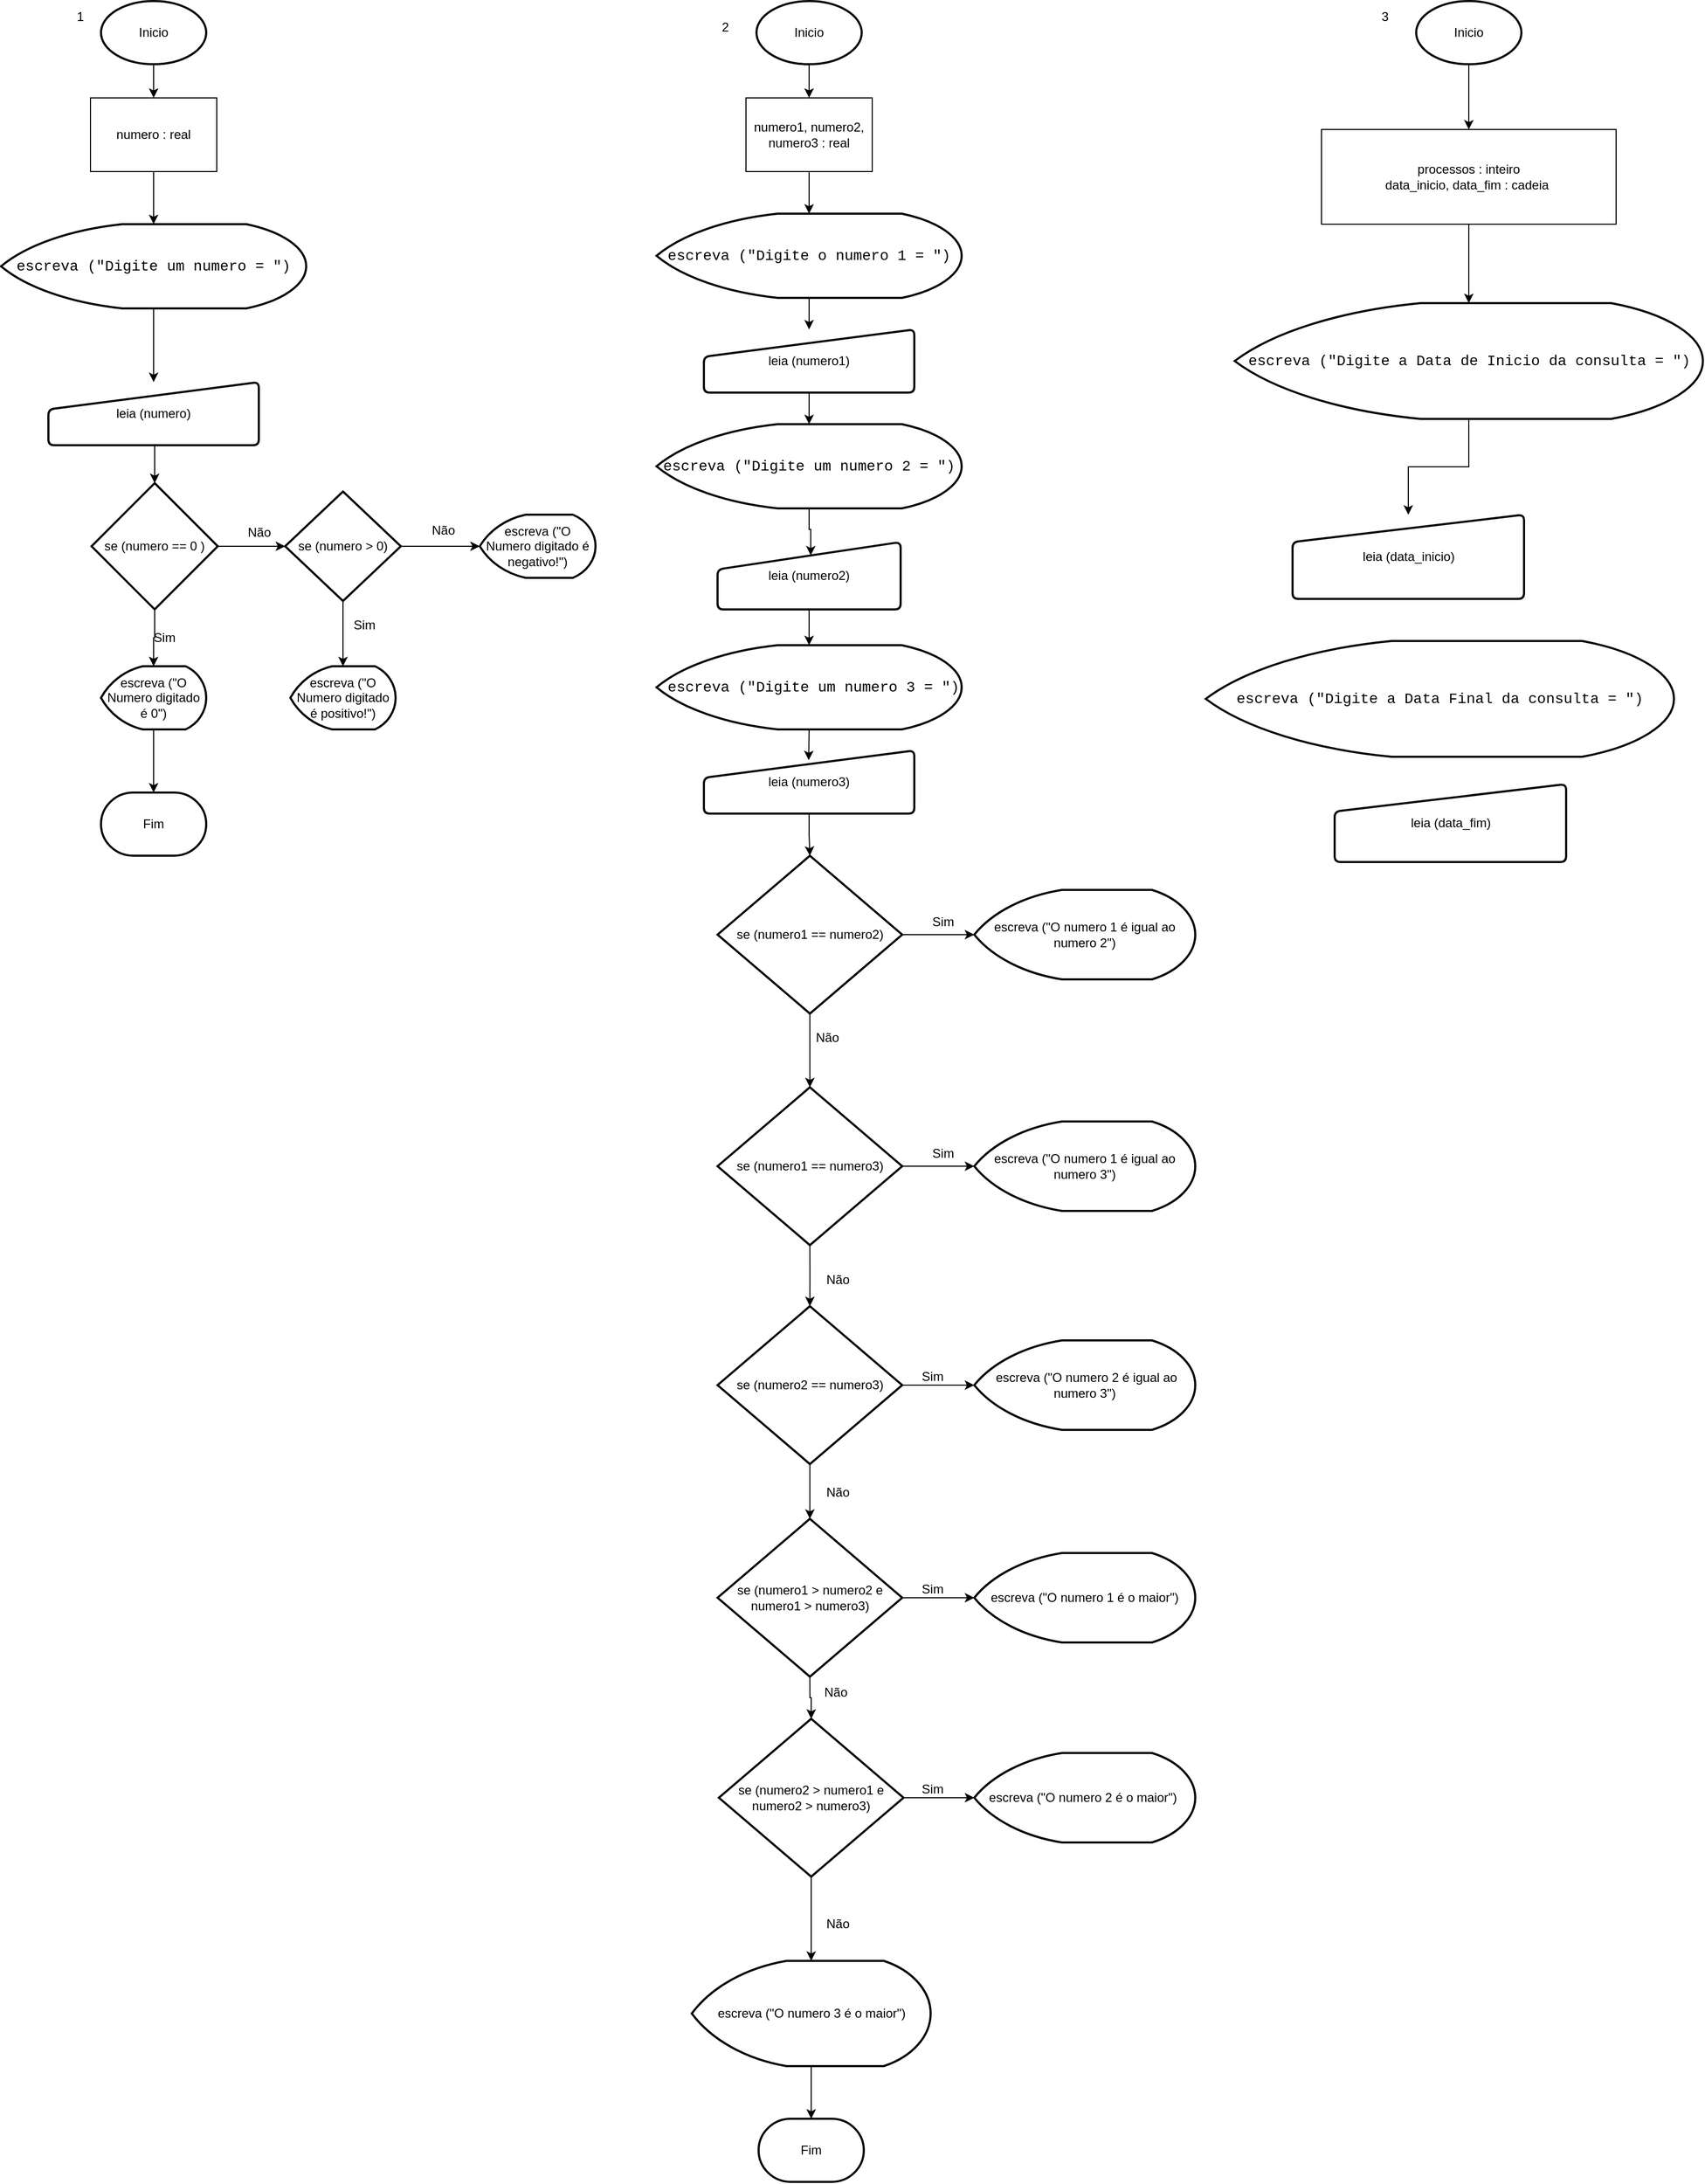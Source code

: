 <mxfile version="24.2.2" type="device">
  <diagram name="Página-1" id="OefoMrmINxVG6hjMuX8l">
    <mxGraphModel dx="3566" dy="2209" grid="1" gridSize="10" guides="1" tooltips="1" connect="1" arrows="1" fold="1" page="1" pageScale="1" pageWidth="827" pageHeight="1169" math="0" shadow="0">
      <root>
        <mxCell id="0" />
        <mxCell id="1" parent="0" />
        <mxCell id="QhTvutQkyfnj39v5ilMB-8" style="edgeStyle=orthogonalEdgeStyle;rounded=0;orthogonalLoop=1;jettySize=auto;html=1;exitX=0.5;exitY=1;exitDx=0;exitDy=0;exitPerimeter=0;entryX=0.5;entryY=0;entryDx=0;entryDy=0;" edge="1" parent="1" source="QhTvutQkyfnj39v5ilMB-1" target="QhTvutQkyfnj39v5ilMB-4">
          <mxGeometry relative="1" as="geometry" />
        </mxCell>
        <mxCell id="QhTvutQkyfnj39v5ilMB-1" value="Inicio" style="strokeWidth=2;html=1;shape=mxgraph.flowchart.start_1;whiteSpace=wrap;" vertex="1" parent="1">
          <mxGeometry x="-800" y="-1162" width="100" height="60" as="geometry" />
        </mxCell>
        <mxCell id="QhTvutQkyfnj39v5ilMB-2" value="1" style="text;html=1;align=center;verticalAlign=middle;resizable=0;points=[];autosize=1;strokeColor=none;fillColor=none;" vertex="1" parent="1">
          <mxGeometry x="-835" y="-1162" width="30" height="30" as="geometry" />
        </mxCell>
        <mxCell id="QhTvutQkyfnj39v5ilMB-4" value="numero : real" style="rounded=0;whiteSpace=wrap;html=1;" vertex="1" parent="1">
          <mxGeometry x="-810" y="-1070" width="120" height="70" as="geometry" />
        </mxCell>
        <mxCell id="QhTvutQkyfnj39v5ilMB-10" style="edgeStyle=orthogonalEdgeStyle;rounded=0;orthogonalLoop=1;jettySize=auto;html=1;exitX=0.5;exitY=1;exitDx=0;exitDy=0;exitPerimeter=0;entryX=0.5;entryY=0;entryDx=0;entryDy=0;" edge="1" parent="1" source="QhTvutQkyfnj39v5ilMB-5" target="QhTvutQkyfnj39v5ilMB-7">
          <mxGeometry relative="1" as="geometry" />
        </mxCell>
        <mxCell id="QhTvutQkyfnj39v5ilMB-5" value="&lt;div style=&quot;font-family: Consolas, &amp;quot;Courier New&amp;quot;, monospace; font-size: 14px; line-height: 19px; white-space: pre;&quot;&gt;&lt;span style=&quot;background-color: rgb(255, 255, 255);&quot;&gt;escreva (&quot;Digite um numero = &quot;)&lt;/span&gt;&lt;/div&gt;" style="strokeWidth=2;html=1;shape=mxgraph.flowchart.display;whiteSpace=wrap;" vertex="1" parent="1">
          <mxGeometry x="-895" y="-950" width="290" height="80" as="geometry" />
        </mxCell>
        <mxCell id="QhTvutQkyfnj39v5ilMB-7" value="leia (numero)" style="html=1;strokeWidth=2;shape=manualInput;whiteSpace=wrap;rounded=1;size=26;arcSize=11;" vertex="1" parent="1">
          <mxGeometry x="-850" y="-800" width="200" height="60" as="geometry" />
        </mxCell>
        <mxCell id="QhTvutQkyfnj39v5ilMB-9" style="edgeStyle=orthogonalEdgeStyle;rounded=0;orthogonalLoop=1;jettySize=auto;html=1;entryX=0.5;entryY=0;entryDx=0;entryDy=0;entryPerimeter=0;" edge="1" parent="1" source="QhTvutQkyfnj39v5ilMB-4" target="QhTvutQkyfnj39v5ilMB-5">
          <mxGeometry relative="1" as="geometry" />
        </mxCell>
        <mxCell id="QhTvutQkyfnj39v5ilMB-16" style="edgeStyle=orthogonalEdgeStyle;rounded=0;orthogonalLoop=1;jettySize=auto;html=1;exitX=0.5;exitY=1;exitDx=0;exitDy=0;exitPerimeter=0;" edge="1" parent="1" source="QhTvutQkyfnj39v5ilMB-13" target="QhTvutQkyfnj39v5ilMB-14">
          <mxGeometry relative="1" as="geometry" />
        </mxCell>
        <mxCell id="QhTvutQkyfnj39v5ilMB-13" value="se (numero == 0 )" style="strokeWidth=2;html=1;shape=mxgraph.flowchart.decision;whiteSpace=wrap;" vertex="1" parent="1">
          <mxGeometry x="-809" y="-704" width="120" height="120" as="geometry" />
        </mxCell>
        <mxCell id="QhTvutQkyfnj39v5ilMB-14" value="escreva (&quot;O Numero digitado é 0&quot;)" style="strokeWidth=2;html=1;shape=mxgraph.flowchart.display;whiteSpace=wrap;" vertex="1" parent="1">
          <mxGeometry x="-800" y="-530" width="100" height="60" as="geometry" />
        </mxCell>
        <mxCell id="QhTvutQkyfnj39v5ilMB-15" style="edgeStyle=orthogonalEdgeStyle;rounded=0;orthogonalLoop=1;jettySize=auto;html=1;exitX=0.5;exitY=1;exitDx=0;exitDy=0;entryX=0.5;entryY=0;entryDx=0;entryDy=0;entryPerimeter=0;" edge="1" parent="1" source="QhTvutQkyfnj39v5ilMB-7" target="QhTvutQkyfnj39v5ilMB-13">
          <mxGeometry relative="1" as="geometry" />
        </mxCell>
        <mxCell id="QhTvutQkyfnj39v5ilMB-17" value="Fim" style="strokeWidth=2;html=1;shape=mxgraph.flowchart.terminator;whiteSpace=wrap;" vertex="1" parent="1">
          <mxGeometry x="-800" y="-410" width="100" height="60" as="geometry" />
        </mxCell>
        <mxCell id="QhTvutQkyfnj39v5ilMB-18" style="edgeStyle=orthogonalEdgeStyle;rounded=0;orthogonalLoop=1;jettySize=auto;html=1;exitX=0.5;exitY=1;exitDx=0;exitDy=0;exitPerimeter=0;entryX=0.5;entryY=0;entryDx=0;entryDy=0;entryPerimeter=0;" edge="1" parent="1" source="QhTvutQkyfnj39v5ilMB-14" target="QhTvutQkyfnj39v5ilMB-17">
          <mxGeometry relative="1" as="geometry" />
        </mxCell>
        <mxCell id="QhTvutQkyfnj39v5ilMB-21" value="Sim" style="text;html=1;align=center;verticalAlign=middle;resizable=0;points=[];autosize=1;strokeColor=none;fillColor=none;" vertex="1" parent="1">
          <mxGeometry x="-760" y="-572" width="40" height="30" as="geometry" />
        </mxCell>
        <mxCell id="QhTvutQkyfnj39v5ilMB-22" value="Não" style="text;html=1;align=center;verticalAlign=middle;resizable=0;points=[];autosize=1;strokeColor=none;fillColor=none;" vertex="1" parent="1">
          <mxGeometry x="-675" y="-672" width="50" height="30" as="geometry" />
        </mxCell>
        <mxCell id="QhTvutQkyfnj39v5ilMB-23" value="se (numero &amp;gt; 0)" style="strokeWidth=2;html=1;shape=mxgraph.flowchart.decision;whiteSpace=wrap;" vertex="1" parent="1">
          <mxGeometry x="-625" y="-696" width="110" height="104" as="geometry" />
        </mxCell>
        <mxCell id="QhTvutQkyfnj39v5ilMB-25" style="edgeStyle=orthogonalEdgeStyle;rounded=0;orthogonalLoop=1;jettySize=auto;html=1;exitX=1;exitY=0.5;exitDx=0;exitDy=0;exitPerimeter=0;entryX=0;entryY=0.5;entryDx=0;entryDy=0;entryPerimeter=0;" edge="1" parent="1" source="QhTvutQkyfnj39v5ilMB-13" target="QhTvutQkyfnj39v5ilMB-23">
          <mxGeometry relative="1" as="geometry" />
        </mxCell>
        <mxCell id="QhTvutQkyfnj39v5ilMB-26" value="escreva (&quot;O Numero digitado é negativo!&quot;)" style="strokeWidth=2;html=1;shape=mxgraph.flowchart.display;whiteSpace=wrap;" vertex="1" parent="1">
          <mxGeometry x="-440" y="-674" width="110" height="60" as="geometry" />
        </mxCell>
        <mxCell id="QhTvutQkyfnj39v5ilMB-28" value="escreva (&quot;O Numero digitado é positivo!&quot;)" style="strokeWidth=2;html=1;shape=mxgraph.flowchart.display;whiteSpace=wrap;" vertex="1" parent="1">
          <mxGeometry x="-620" y="-530" width="100" height="60" as="geometry" />
        </mxCell>
        <mxCell id="QhTvutQkyfnj39v5ilMB-29" style="edgeStyle=orthogonalEdgeStyle;rounded=0;orthogonalLoop=1;jettySize=auto;html=1;exitX=0.5;exitY=1;exitDx=0;exitDy=0;exitPerimeter=0;entryX=0.5;entryY=0;entryDx=0;entryDy=0;entryPerimeter=0;" edge="1" parent="1" source="QhTvutQkyfnj39v5ilMB-23" target="QhTvutQkyfnj39v5ilMB-28">
          <mxGeometry relative="1" as="geometry" />
        </mxCell>
        <mxCell id="QhTvutQkyfnj39v5ilMB-30" style="edgeStyle=orthogonalEdgeStyle;rounded=0;orthogonalLoop=1;jettySize=auto;html=1;exitX=1;exitY=0.5;exitDx=0;exitDy=0;exitPerimeter=0;entryX=0;entryY=0.5;entryDx=0;entryDy=0;entryPerimeter=0;" edge="1" parent="1" source="QhTvutQkyfnj39v5ilMB-23" target="QhTvutQkyfnj39v5ilMB-26">
          <mxGeometry relative="1" as="geometry" />
        </mxCell>
        <mxCell id="QhTvutQkyfnj39v5ilMB-31" value="Sim" style="text;html=1;align=center;verticalAlign=middle;resizable=0;points=[];autosize=1;strokeColor=none;fillColor=none;" vertex="1" parent="1">
          <mxGeometry x="-570" y="-584" width="40" height="30" as="geometry" />
        </mxCell>
        <mxCell id="QhTvutQkyfnj39v5ilMB-32" value="Não" style="text;html=1;align=center;verticalAlign=middle;resizable=0;points=[];autosize=1;strokeColor=none;fillColor=none;" vertex="1" parent="1">
          <mxGeometry x="-500" y="-674" width="50" height="30" as="geometry" />
        </mxCell>
        <mxCell id="QhTvutQkyfnj39v5ilMB-33" value="2" style="text;html=1;align=center;verticalAlign=middle;resizable=0;points=[];autosize=1;strokeColor=none;fillColor=none;" vertex="1" parent="1">
          <mxGeometry x="-222" y="-1152" width="30" height="30" as="geometry" />
        </mxCell>
        <mxCell id="QhTvutQkyfnj39v5ilMB-41" style="edgeStyle=orthogonalEdgeStyle;rounded=0;orthogonalLoop=1;jettySize=auto;html=1;exitX=0.5;exitY=1;exitDx=0;exitDy=0;exitPerimeter=0;entryX=0.5;entryY=0;entryDx=0;entryDy=0;" edge="1" parent="1" source="QhTvutQkyfnj39v5ilMB-34" target="QhTvutQkyfnj39v5ilMB-36">
          <mxGeometry relative="1" as="geometry" />
        </mxCell>
        <mxCell id="QhTvutQkyfnj39v5ilMB-34" value="Inicio" style="strokeWidth=2;html=1;shape=mxgraph.flowchart.start_1;whiteSpace=wrap;" vertex="1" parent="1">
          <mxGeometry x="-177" y="-1162" width="100" height="60" as="geometry" />
        </mxCell>
        <mxCell id="QhTvutQkyfnj39v5ilMB-36" value="numero1, numero2, numero3 : real" style="rounded=0;whiteSpace=wrap;html=1;" vertex="1" parent="1">
          <mxGeometry x="-187" y="-1070" width="120" height="70" as="geometry" />
        </mxCell>
        <mxCell id="QhTvutQkyfnj39v5ilMB-51" style="edgeStyle=orthogonalEdgeStyle;rounded=0;orthogonalLoop=1;jettySize=auto;html=1;exitX=0.5;exitY=1;exitDx=0;exitDy=0;exitPerimeter=0;entryX=0.5;entryY=0;entryDx=0;entryDy=0;" edge="1" parent="1" source="QhTvutQkyfnj39v5ilMB-38" target="QhTvutQkyfnj39v5ilMB-39">
          <mxGeometry relative="1" as="geometry" />
        </mxCell>
        <mxCell id="QhTvutQkyfnj39v5ilMB-38" value="&lt;div style=&quot;line-height: 19px;&quot;&gt;&lt;font face=&quot;Consolas, Courier New, monospace&quot;&gt;&lt;span style=&quot;font-size: 14px; white-space: pre;&quot;&gt;escreva (&quot;Digite o numero 1 = &quot;)&lt;/span&gt;&lt;/font&gt;&lt;br&gt;&lt;/div&gt;" style="strokeWidth=2;html=1;shape=mxgraph.flowchart.display;whiteSpace=wrap;" vertex="1" parent="1">
          <mxGeometry x="-272" y="-960" width="290" height="80" as="geometry" />
        </mxCell>
        <mxCell id="QhTvutQkyfnj39v5ilMB-39" value="leia (numero1)" style="html=1;strokeWidth=2;shape=manualInput;whiteSpace=wrap;rounded=1;size=26;arcSize=11;" vertex="1" parent="1">
          <mxGeometry x="-227" y="-850" width="200" height="60" as="geometry" />
        </mxCell>
        <mxCell id="QhTvutQkyfnj39v5ilMB-40" style="edgeStyle=orthogonalEdgeStyle;rounded=0;orthogonalLoop=1;jettySize=auto;html=1;entryX=0.5;entryY=0;entryDx=0;entryDy=0;entryPerimeter=0;" edge="1" parent="1" source="QhTvutQkyfnj39v5ilMB-36" target="QhTvutQkyfnj39v5ilMB-38">
          <mxGeometry relative="1" as="geometry" />
        </mxCell>
        <mxCell id="QhTvutQkyfnj39v5ilMB-43" value="&lt;div style=&quot;line-height: 19px;&quot;&gt;&lt;font face=&quot;Consolas, Courier New, monospace&quot;&gt;&lt;span style=&quot;font-size: 14px; white-space: pre;&quot;&gt;escreva (&quot;Digite um numero 2 = &quot;)&lt;/span&gt;&lt;/font&gt;&lt;br&gt;&lt;/div&gt;" style="strokeWidth=2;html=1;shape=mxgraph.flowchart.display;whiteSpace=wrap;" vertex="1" parent="1">
          <mxGeometry x="-272" y="-760" width="290" height="80" as="geometry" />
        </mxCell>
        <mxCell id="QhTvutQkyfnj39v5ilMB-44" value="leia (numero2)" style="html=1;strokeWidth=2;shape=manualInput;whiteSpace=wrap;rounded=1;size=26;arcSize=11;" vertex="1" parent="1">
          <mxGeometry x="-214" y="-648" width="174" height="64" as="geometry" />
        </mxCell>
        <mxCell id="QhTvutQkyfnj39v5ilMB-49" value="&lt;div style=&quot;line-height: 19px;&quot;&gt;&lt;font face=&quot;Consolas, Courier New, monospace&quot;&gt;&lt;span style=&quot;font-size: 14px; white-space: pre;&quot;&gt; escreva (&quot;Digite um numero 3 = &quot;)&lt;/span&gt;&lt;/font&gt;&lt;br&gt;&lt;/div&gt;" style="strokeWidth=2;html=1;shape=mxgraph.flowchart.display;whiteSpace=wrap;" vertex="1" parent="1">
          <mxGeometry x="-272" y="-550" width="290" height="80" as="geometry" />
        </mxCell>
        <mxCell id="QhTvutQkyfnj39v5ilMB-50" value="leia (numero3)" style="html=1;strokeWidth=2;shape=manualInput;whiteSpace=wrap;rounded=1;size=26;arcSize=11;" vertex="1" parent="1">
          <mxGeometry x="-227" y="-450" width="200" height="60" as="geometry" />
        </mxCell>
        <mxCell id="QhTvutQkyfnj39v5ilMB-52" style="edgeStyle=orthogonalEdgeStyle;rounded=0;orthogonalLoop=1;jettySize=auto;html=1;exitX=0.5;exitY=1;exitDx=0;exitDy=0;entryX=0.5;entryY=0;entryDx=0;entryDy=0;entryPerimeter=0;" edge="1" parent="1" source="QhTvutQkyfnj39v5ilMB-39" target="QhTvutQkyfnj39v5ilMB-43">
          <mxGeometry relative="1" as="geometry" />
        </mxCell>
        <mxCell id="QhTvutQkyfnj39v5ilMB-53" style="edgeStyle=orthogonalEdgeStyle;rounded=0;orthogonalLoop=1;jettySize=auto;html=1;exitX=0.5;exitY=1;exitDx=0;exitDy=0;exitPerimeter=0;entryX=0.509;entryY=0.198;entryDx=0;entryDy=0;entryPerimeter=0;" edge="1" parent="1" source="QhTvutQkyfnj39v5ilMB-43" target="QhTvutQkyfnj39v5ilMB-44">
          <mxGeometry relative="1" as="geometry" />
        </mxCell>
        <mxCell id="QhTvutQkyfnj39v5ilMB-54" style="edgeStyle=orthogonalEdgeStyle;rounded=0;orthogonalLoop=1;jettySize=auto;html=1;exitX=0.5;exitY=1;exitDx=0;exitDy=0;entryX=0.5;entryY=0;entryDx=0;entryDy=0;entryPerimeter=0;" edge="1" parent="1" source="QhTvutQkyfnj39v5ilMB-44" target="QhTvutQkyfnj39v5ilMB-49">
          <mxGeometry relative="1" as="geometry" />
        </mxCell>
        <mxCell id="QhTvutQkyfnj39v5ilMB-56" style="edgeStyle=orthogonalEdgeStyle;rounded=0;orthogonalLoop=1;jettySize=auto;html=1;exitX=0.5;exitY=1;exitDx=0;exitDy=0;exitPerimeter=0;entryX=0.498;entryY=0.154;entryDx=0;entryDy=0;entryPerimeter=0;" edge="1" parent="1" source="QhTvutQkyfnj39v5ilMB-49" target="QhTvutQkyfnj39v5ilMB-50">
          <mxGeometry relative="1" as="geometry" />
        </mxCell>
        <mxCell id="QhTvutQkyfnj39v5ilMB-59" style="edgeStyle=orthogonalEdgeStyle;rounded=0;orthogonalLoop=1;jettySize=auto;html=1;exitX=1;exitY=0.5;exitDx=0;exitDy=0;exitPerimeter=0;" edge="1" parent="1" source="QhTvutQkyfnj39v5ilMB-57" target="QhTvutQkyfnj39v5ilMB-58">
          <mxGeometry relative="1" as="geometry" />
        </mxCell>
        <mxCell id="QhTvutQkyfnj39v5ilMB-57" value="se (numero1 == numero2)" style="strokeWidth=2;html=1;shape=mxgraph.flowchart.decision;whiteSpace=wrap;" vertex="1" parent="1">
          <mxGeometry x="-214" y="-350" width="175.5" height="150" as="geometry" />
        </mxCell>
        <mxCell id="QhTvutQkyfnj39v5ilMB-58" value="escreva (&quot;O numero 1 é igual ao numero 2&quot;)" style="strokeWidth=2;html=1;shape=mxgraph.flowchart.display;whiteSpace=wrap;" vertex="1" parent="1">
          <mxGeometry x="30" y="-317.5" width="210" height="85" as="geometry" />
        </mxCell>
        <mxCell id="QhTvutQkyfnj39v5ilMB-60" value="Sim" style="text;html=1;align=center;verticalAlign=middle;resizable=0;points=[];autosize=1;strokeColor=none;fillColor=none;" vertex="1" parent="1">
          <mxGeometry x="-20" y="-302" width="40" height="30" as="geometry" />
        </mxCell>
        <mxCell id="QhTvutQkyfnj39v5ilMB-61" style="edgeStyle=orthogonalEdgeStyle;rounded=0;orthogonalLoop=1;jettySize=auto;html=1;exitX=1;exitY=0.5;exitDx=0;exitDy=0;exitPerimeter=0;" edge="1" parent="1" source="QhTvutQkyfnj39v5ilMB-62" target="QhTvutQkyfnj39v5ilMB-63">
          <mxGeometry relative="1" as="geometry" />
        </mxCell>
        <mxCell id="QhTvutQkyfnj39v5ilMB-71" style="edgeStyle=orthogonalEdgeStyle;rounded=0;orthogonalLoop=1;jettySize=auto;html=1;exitX=0.5;exitY=1;exitDx=0;exitDy=0;exitPerimeter=0;" edge="1" parent="1" source="QhTvutQkyfnj39v5ilMB-62" target="QhTvutQkyfnj39v5ilMB-66">
          <mxGeometry relative="1" as="geometry" />
        </mxCell>
        <mxCell id="QhTvutQkyfnj39v5ilMB-62" value="se (numero1 == numero3)" style="strokeWidth=2;html=1;shape=mxgraph.flowchart.decision;whiteSpace=wrap;" vertex="1" parent="1">
          <mxGeometry x="-214" y="-130" width="175.5" height="150" as="geometry" />
        </mxCell>
        <mxCell id="QhTvutQkyfnj39v5ilMB-63" value="escreva (&quot;O numero 1 é igual ao numero 3&quot;)" style="strokeWidth=2;html=1;shape=mxgraph.flowchart.display;whiteSpace=wrap;" vertex="1" parent="1">
          <mxGeometry x="30" y="-97.5" width="210" height="85" as="geometry" />
        </mxCell>
        <mxCell id="QhTvutQkyfnj39v5ilMB-64" value="Sim" style="text;html=1;align=center;verticalAlign=middle;resizable=0;points=[];autosize=1;strokeColor=none;fillColor=none;" vertex="1" parent="1">
          <mxGeometry x="-20" y="-82" width="40" height="30" as="geometry" />
        </mxCell>
        <mxCell id="QhTvutQkyfnj39v5ilMB-65" style="edgeStyle=orthogonalEdgeStyle;rounded=0;orthogonalLoop=1;jettySize=auto;html=1;exitX=1;exitY=0.5;exitDx=0;exitDy=0;exitPerimeter=0;" edge="1" parent="1" source="QhTvutQkyfnj39v5ilMB-66" target="QhTvutQkyfnj39v5ilMB-67">
          <mxGeometry relative="1" as="geometry" />
        </mxCell>
        <mxCell id="QhTvutQkyfnj39v5ilMB-66" value="se (numero2 == numero3)" style="strokeWidth=2;html=1;shape=mxgraph.flowchart.decision;whiteSpace=wrap;" vertex="1" parent="1">
          <mxGeometry x="-214" y="78" width="175.5" height="150" as="geometry" />
        </mxCell>
        <mxCell id="QhTvutQkyfnj39v5ilMB-67" value="&amp;nbsp;escreva (&quot;O numero 2 é igual ao numero 3&quot;)" style="strokeWidth=2;html=1;shape=mxgraph.flowchart.display;whiteSpace=wrap;" vertex="1" parent="1">
          <mxGeometry x="30" y="110.5" width="210" height="85" as="geometry" />
        </mxCell>
        <mxCell id="QhTvutQkyfnj39v5ilMB-68" value="Sim" style="text;html=1;align=center;verticalAlign=middle;resizable=0;points=[];autosize=1;strokeColor=none;fillColor=none;" vertex="1" parent="1">
          <mxGeometry x="-30" y="130" width="40" height="30" as="geometry" />
        </mxCell>
        <mxCell id="QhTvutQkyfnj39v5ilMB-69" style="edgeStyle=orthogonalEdgeStyle;rounded=0;orthogonalLoop=1;jettySize=auto;html=1;exitX=0.5;exitY=1;exitDx=0;exitDy=0;entryX=0.5;entryY=0;entryDx=0;entryDy=0;entryPerimeter=0;" edge="1" parent="1" source="QhTvutQkyfnj39v5ilMB-50" target="QhTvutQkyfnj39v5ilMB-57">
          <mxGeometry relative="1" as="geometry" />
        </mxCell>
        <mxCell id="QhTvutQkyfnj39v5ilMB-70" style="edgeStyle=orthogonalEdgeStyle;rounded=0;orthogonalLoop=1;jettySize=auto;html=1;exitX=0.5;exitY=1;exitDx=0;exitDy=0;exitPerimeter=0;entryX=0.5;entryY=0;entryDx=0;entryDy=0;entryPerimeter=0;" edge="1" parent="1" source="QhTvutQkyfnj39v5ilMB-57" target="QhTvutQkyfnj39v5ilMB-62">
          <mxGeometry relative="1" as="geometry" />
        </mxCell>
        <mxCell id="QhTvutQkyfnj39v5ilMB-72" value="Não" style="text;html=1;align=center;verticalAlign=middle;resizable=0;points=[];autosize=1;strokeColor=none;fillColor=none;" vertex="1" parent="1">
          <mxGeometry x="-135" y="-192" width="50" height="30" as="geometry" />
        </mxCell>
        <mxCell id="QhTvutQkyfnj39v5ilMB-73" value="Não" style="text;html=1;align=center;verticalAlign=middle;resizable=0;points=[];autosize=1;strokeColor=none;fillColor=none;" vertex="1" parent="1">
          <mxGeometry x="-125" y="38" width="50" height="30" as="geometry" />
        </mxCell>
        <mxCell id="QhTvutQkyfnj39v5ilMB-75" style="edgeStyle=orthogonalEdgeStyle;rounded=0;orthogonalLoop=1;jettySize=auto;html=1;exitX=1;exitY=0.5;exitDx=0;exitDy=0;exitPerimeter=0;" edge="1" parent="1" source="QhTvutQkyfnj39v5ilMB-76" target="QhTvutQkyfnj39v5ilMB-77">
          <mxGeometry relative="1" as="geometry" />
        </mxCell>
        <mxCell id="QhTvutQkyfnj39v5ilMB-76" value="se (numero1 &amp;gt; numero2 e numero1 &amp;gt; numero3)" style="strokeWidth=2;html=1;shape=mxgraph.flowchart.decision;whiteSpace=wrap;" vertex="1" parent="1">
          <mxGeometry x="-214" y="280" width="175.5" height="150" as="geometry" />
        </mxCell>
        <mxCell id="QhTvutQkyfnj39v5ilMB-77" value="escreva (&quot;O numero 1 é o maior&quot;)" style="strokeWidth=2;html=1;shape=mxgraph.flowchart.display;whiteSpace=wrap;" vertex="1" parent="1">
          <mxGeometry x="30" y="312.5" width="210" height="85" as="geometry" />
        </mxCell>
        <mxCell id="QhTvutQkyfnj39v5ilMB-78" value="Sim" style="text;html=1;align=center;verticalAlign=middle;resizable=0;points=[];autosize=1;strokeColor=none;fillColor=none;" vertex="1" parent="1">
          <mxGeometry x="-30" y="332" width="40" height="30" as="geometry" />
        </mxCell>
        <mxCell id="QhTvutQkyfnj39v5ilMB-79" style="edgeStyle=orthogonalEdgeStyle;rounded=0;orthogonalLoop=1;jettySize=auto;html=1;exitX=1;exitY=0.5;exitDx=0;exitDy=0;exitPerimeter=0;" edge="1" parent="1" source="QhTvutQkyfnj39v5ilMB-80" target="QhTvutQkyfnj39v5ilMB-81">
          <mxGeometry relative="1" as="geometry" />
        </mxCell>
        <mxCell id="QhTvutQkyfnj39v5ilMB-80" value="se (numero2 &amp;gt; numero1 e numero2 &amp;gt; numero3)" style="strokeWidth=2;html=1;shape=mxgraph.flowchart.decision;whiteSpace=wrap;" vertex="1" parent="1">
          <mxGeometry x="-212.75" y="470" width="175.5" height="150" as="geometry" />
        </mxCell>
        <mxCell id="QhTvutQkyfnj39v5ilMB-81" value="escreva (&quot;O numero 2 é o maior&quot;)&amp;nbsp;" style="strokeWidth=2;html=1;shape=mxgraph.flowchart.display;whiteSpace=wrap;" vertex="1" parent="1">
          <mxGeometry x="30" y="502.5" width="210" height="85" as="geometry" />
        </mxCell>
        <mxCell id="QhTvutQkyfnj39v5ilMB-82" value="Sim" style="text;html=1;align=center;verticalAlign=middle;resizable=0;points=[];autosize=1;strokeColor=none;fillColor=none;" vertex="1" parent="1">
          <mxGeometry x="-30" y="522" width="40" height="30" as="geometry" />
        </mxCell>
        <mxCell id="QhTvutQkyfnj39v5ilMB-83" value="escreva (&quot;O numero 3 é o maior&quot;)" style="strokeWidth=2;html=1;shape=mxgraph.flowchart.display;whiteSpace=wrap;" vertex="1" parent="1">
          <mxGeometry x="-238.5" y="700" width="227" height="100" as="geometry" />
        </mxCell>
        <mxCell id="QhTvutQkyfnj39v5ilMB-84" value="Fim" style="strokeWidth=2;html=1;shape=mxgraph.flowchart.terminator;whiteSpace=wrap;" vertex="1" parent="1">
          <mxGeometry x="-175" y="850" width="100" height="60" as="geometry" />
        </mxCell>
        <mxCell id="QhTvutQkyfnj39v5ilMB-85" style="edgeStyle=orthogonalEdgeStyle;rounded=0;orthogonalLoop=1;jettySize=auto;html=1;exitX=0.5;exitY=1;exitDx=0;exitDy=0;exitPerimeter=0;entryX=0.5;entryY=0;entryDx=0;entryDy=0;entryPerimeter=0;" edge="1" parent="1" source="QhTvutQkyfnj39v5ilMB-66" target="QhTvutQkyfnj39v5ilMB-76">
          <mxGeometry relative="1" as="geometry" />
        </mxCell>
        <mxCell id="QhTvutQkyfnj39v5ilMB-86" style="edgeStyle=orthogonalEdgeStyle;rounded=0;orthogonalLoop=1;jettySize=auto;html=1;exitX=0.5;exitY=1;exitDx=0;exitDy=0;exitPerimeter=0;entryX=0.5;entryY=0;entryDx=0;entryDy=0;entryPerimeter=0;" edge="1" parent="1" source="QhTvutQkyfnj39v5ilMB-76" target="QhTvutQkyfnj39v5ilMB-80">
          <mxGeometry relative="1" as="geometry" />
        </mxCell>
        <mxCell id="QhTvutQkyfnj39v5ilMB-87" style="edgeStyle=orthogonalEdgeStyle;rounded=0;orthogonalLoop=1;jettySize=auto;html=1;exitX=0.5;exitY=1;exitDx=0;exitDy=0;exitPerimeter=0;entryX=0.5;entryY=0;entryDx=0;entryDy=0;entryPerimeter=0;" edge="1" parent="1" source="QhTvutQkyfnj39v5ilMB-80" target="QhTvutQkyfnj39v5ilMB-83">
          <mxGeometry relative="1" as="geometry" />
        </mxCell>
        <mxCell id="QhTvutQkyfnj39v5ilMB-88" style="edgeStyle=orthogonalEdgeStyle;rounded=0;orthogonalLoop=1;jettySize=auto;html=1;exitX=0.5;exitY=1;exitDx=0;exitDy=0;exitPerimeter=0;entryX=0.5;entryY=0;entryDx=0;entryDy=0;entryPerimeter=0;" edge="1" parent="1" source="QhTvutQkyfnj39v5ilMB-83" target="QhTvutQkyfnj39v5ilMB-84">
          <mxGeometry relative="1" as="geometry" />
        </mxCell>
        <mxCell id="QhTvutQkyfnj39v5ilMB-89" value="Não" style="text;html=1;align=center;verticalAlign=middle;resizable=0;points=[];autosize=1;strokeColor=none;fillColor=none;" vertex="1" parent="1">
          <mxGeometry x="-125" y="240" width="50" height="30" as="geometry" />
        </mxCell>
        <mxCell id="QhTvutQkyfnj39v5ilMB-90" value="Não" style="text;html=1;align=center;verticalAlign=middle;resizable=0;points=[];autosize=1;strokeColor=none;fillColor=none;" vertex="1" parent="1">
          <mxGeometry x="-127" y="430" width="50" height="30" as="geometry" />
        </mxCell>
        <mxCell id="QhTvutQkyfnj39v5ilMB-92" value="Não" style="text;html=1;align=center;verticalAlign=middle;resizable=0;points=[];autosize=1;strokeColor=none;fillColor=none;" vertex="1" parent="1">
          <mxGeometry x="-125" y="650" width="50" height="30" as="geometry" />
        </mxCell>
        <mxCell id="QhTvutQkyfnj39v5ilMB-93" value="3" style="text;html=1;align=center;verticalAlign=middle;resizable=0;points=[];autosize=1;strokeColor=none;fillColor=none;" vertex="1" parent="1">
          <mxGeometry x="405" y="-1162" width="30" height="30" as="geometry" />
        </mxCell>
        <mxCell id="QhTvutQkyfnj39v5ilMB-102" style="edgeStyle=orthogonalEdgeStyle;rounded=0;orthogonalLoop=1;jettySize=auto;html=1;exitX=0.5;exitY=1;exitDx=0;exitDy=0;exitPerimeter=0;entryX=0.5;entryY=0;entryDx=0;entryDy=0;" edge="1" parent="1" source="QhTvutQkyfnj39v5ilMB-95" target="QhTvutQkyfnj39v5ilMB-96">
          <mxGeometry relative="1" as="geometry" />
        </mxCell>
        <mxCell id="QhTvutQkyfnj39v5ilMB-95" value="Inicio" style="strokeWidth=2;html=1;shape=mxgraph.flowchart.start_1;whiteSpace=wrap;" vertex="1" parent="1">
          <mxGeometry x="450" y="-1162" width="100" height="60" as="geometry" />
        </mxCell>
        <mxCell id="QhTvutQkyfnj39v5ilMB-96" value="processos : inteiro&lt;div&gt;&lt;span style=&quot;background-color: initial;&quot;&gt;data_inicio, data_fim : cadeia&amp;nbsp;&lt;/span&gt;&lt;/div&gt;" style="rounded=0;whiteSpace=wrap;html=1;" vertex="1" parent="1">
          <mxGeometry x="360" y="-1040" width="280" height="90" as="geometry" />
        </mxCell>
        <mxCell id="QhTvutQkyfnj39v5ilMB-104" style="edgeStyle=orthogonalEdgeStyle;rounded=0;orthogonalLoop=1;jettySize=auto;html=1;exitX=0.5;exitY=1;exitDx=0;exitDy=0;exitPerimeter=0;entryX=0.5;entryY=0;entryDx=0;entryDy=0;" edge="1" parent="1" source="QhTvutQkyfnj39v5ilMB-98" target="QhTvutQkyfnj39v5ilMB-99">
          <mxGeometry relative="1" as="geometry" />
        </mxCell>
        <mxCell id="QhTvutQkyfnj39v5ilMB-98" value="&lt;div style=&quot;line-height: 19px;&quot;&gt;&lt;font face=&quot;Consolas, Courier New, monospace&quot;&gt;&lt;span style=&quot;font-size: 14px; white-space: pre;&quot;&gt;escreva (&quot;Digite a Data de Inicio da consulta = &quot;)&lt;/span&gt;&lt;/font&gt;&lt;br&gt;&lt;/div&gt;" style="strokeWidth=2;html=1;shape=mxgraph.flowchart.display;whiteSpace=wrap;" vertex="1" parent="1">
          <mxGeometry x="277.5" y="-875" width="445" height="110" as="geometry" />
        </mxCell>
        <mxCell id="QhTvutQkyfnj39v5ilMB-99" value="leia (data_inicio)" style="html=1;strokeWidth=2;shape=manualInput;whiteSpace=wrap;rounded=1;size=26;arcSize=11;" vertex="1" parent="1">
          <mxGeometry x="332.5" y="-674" width="220" height="80" as="geometry" />
        </mxCell>
        <mxCell id="QhTvutQkyfnj39v5ilMB-100" value="&lt;div style=&quot;line-height: 19px;&quot;&gt;&lt;font face=&quot;Consolas, Courier New, monospace&quot;&gt;&lt;span style=&quot;font-size: 14px; white-space: pre;&quot;&gt;escreva (&quot;Digite a Data Final da consulta = &quot;)&lt;/span&gt;&lt;/font&gt;&lt;br&gt;&lt;/div&gt;" style="strokeWidth=2;html=1;shape=mxgraph.flowchart.display;whiteSpace=wrap;" vertex="1" parent="1">
          <mxGeometry x="250" y="-554" width="445" height="110" as="geometry" />
        </mxCell>
        <mxCell id="QhTvutQkyfnj39v5ilMB-101" value="leia (data_fim)" style="html=1;strokeWidth=2;shape=manualInput;whiteSpace=wrap;rounded=1;size=26;arcSize=11;" vertex="1" parent="1">
          <mxGeometry x="372.5" y="-418" width="220" height="74" as="geometry" />
        </mxCell>
        <mxCell id="QhTvutQkyfnj39v5ilMB-103" style="edgeStyle=orthogonalEdgeStyle;rounded=0;orthogonalLoop=1;jettySize=auto;html=1;exitX=0.5;exitY=1;exitDx=0;exitDy=0;entryX=0.5;entryY=0;entryDx=0;entryDy=0;entryPerimeter=0;" edge="1" parent="1" source="QhTvutQkyfnj39v5ilMB-96" target="QhTvutQkyfnj39v5ilMB-98">
          <mxGeometry relative="1" as="geometry" />
        </mxCell>
      </root>
    </mxGraphModel>
  </diagram>
</mxfile>
